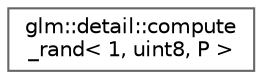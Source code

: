 digraph "Graphical Class Hierarchy"
{
 // LATEX_PDF_SIZE
  bgcolor="transparent";
  edge [fontname=Helvetica,fontsize=10,labelfontname=Helvetica,labelfontsize=10];
  node [fontname=Helvetica,fontsize=10,shape=box,height=0.2,width=0.4];
  rankdir="LR";
  Node0 [id="Node000000",label="glm::detail::compute\l_rand\< 1, uint8, P \>",height=0.2,width=0.4,color="grey40", fillcolor="white", style="filled",URL="$structglm_1_1detail_1_1compute__rand_3_011_00_01uint8_00_01_p_01_4.html",tooltip=" "];
}
